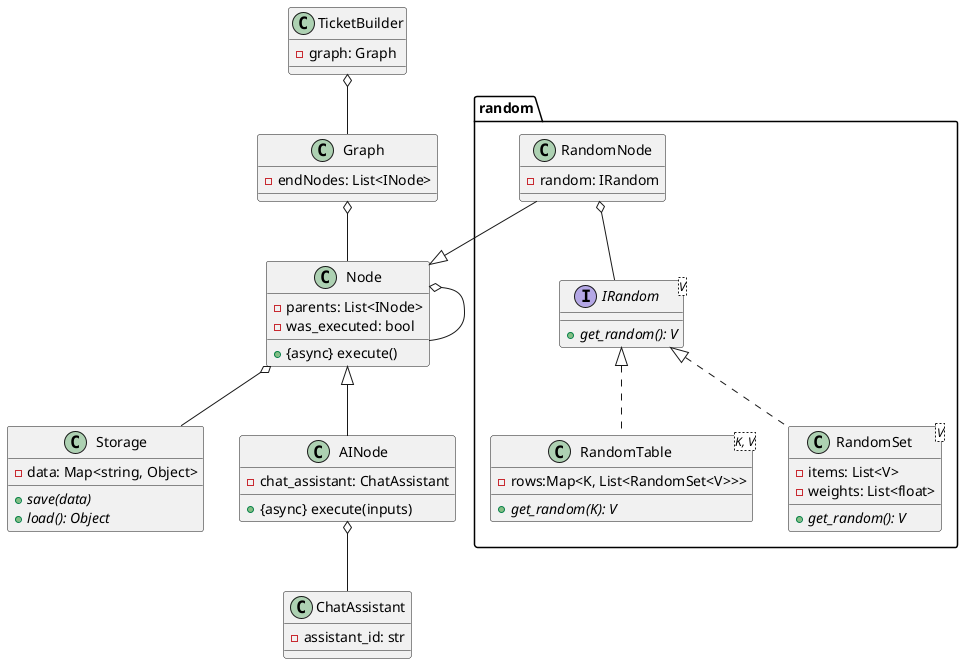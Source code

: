 @startuml

class Storage{
    - data: Map<string, Object>
    + {abstract} save(data)
    + {abstract} load(): Object
}


class Node{
    - parents: List<INode>
    - was_executed: bool
    + {async} execute()
}


class TicketBuilder{
 - graph: Graph
}


class Graph{
    - endNodes: List<INode>
}

class AINode extends Node{
    - chat_assistant: ChatAssistant
    + {async} execute(inputs)
}

class ChatAssistant{
    - assistant_id: str
}

package random{

class RandomNode{
  - random: IRandom
}
interface IRandom<V>{
    + {abstract} get_random(): V
}

class RandomTable<K, V> implements IRandom{
    - rows:Map<K, List<RandomSet<V>>>
    + {abstract} get_random(K): V
}


class RandomSet<V> implements IRandom{
    - items: List<V>
    - weights: List<float>
    + {abstract} get_random(): V
}

}

Graph o-- Node
AINode o-- ChatAssistant


Node o-- Storage
Node o-- Node

RandomNode o-- IRandom
RandomNode --|> Node

TicketBuilder o-- Graph

@enduml